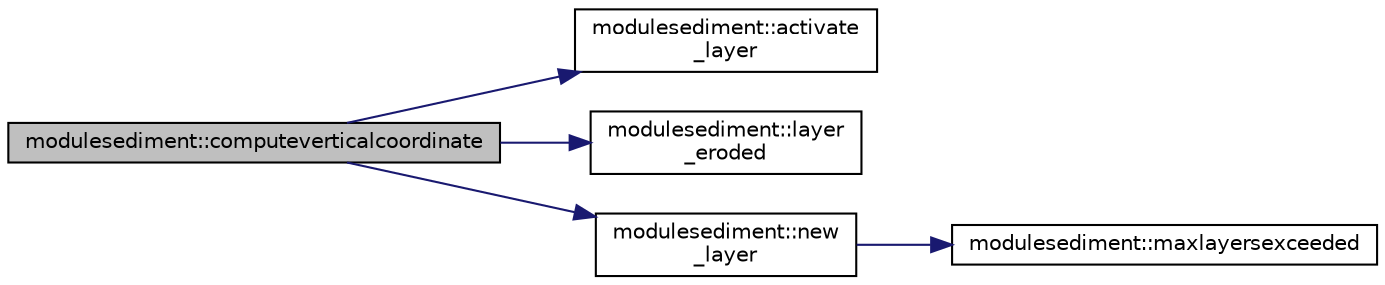 digraph "modulesediment::computeverticalcoordinate"
{
 // LATEX_PDF_SIZE
  edge [fontname="Helvetica",fontsize="10",labelfontname="Helvetica",labelfontsize="10"];
  node [fontname="Helvetica",fontsize="10",shape=record];
  rankdir="LR";
  Node1 [label="modulesediment::computeverticalcoordinate",height=0.2,width=0.4,color="black", fillcolor="grey75", style="filled", fontcolor="black",tooltip=" "];
  Node1 -> Node2 [color="midnightblue",fontsize="10",style="solid",fontname="Helvetica"];
  Node2 [label="modulesediment::activate\l_layer",height=0.2,width=0.4,color="black", fillcolor="white", style="filled",URL="$namespacemodulesediment.html#a2047f2985bf32ff5a12cbd0def21cf95",tooltip=" "];
  Node1 -> Node3 [color="midnightblue",fontsize="10",style="solid",fontname="Helvetica"];
  Node3 [label="modulesediment::layer\l_eroded",height=0.2,width=0.4,color="black", fillcolor="white", style="filled",URL="$namespacemodulesediment.html#aba4245ac07452ebcf189f0cf9617d234",tooltip=" "];
  Node1 -> Node4 [color="midnightblue",fontsize="10",style="solid",fontname="Helvetica"];
  Node4 [label="modulesediment::new\l_layer",height=0.2,width=0.4,color="black", fillcolor="white", style="filled",URL="$namespacemodulesediment.html#acfebb5e32f4481cbb0199b98dc4ff545",tooltip=" "];
  Node4 -> Node5 [color="midnightblue",fontsize="10",style="solid",fontname="Helvetica"];
  Node5 [label="modulesediment::maxlayersexceeded",height=0.2,width=0.4,color="black", fillcolor="white", style="filled",URL="$namespacemodulesediment.html#aac53266b3dac9076f1df37c49e676383",tooltip=" "];
}
